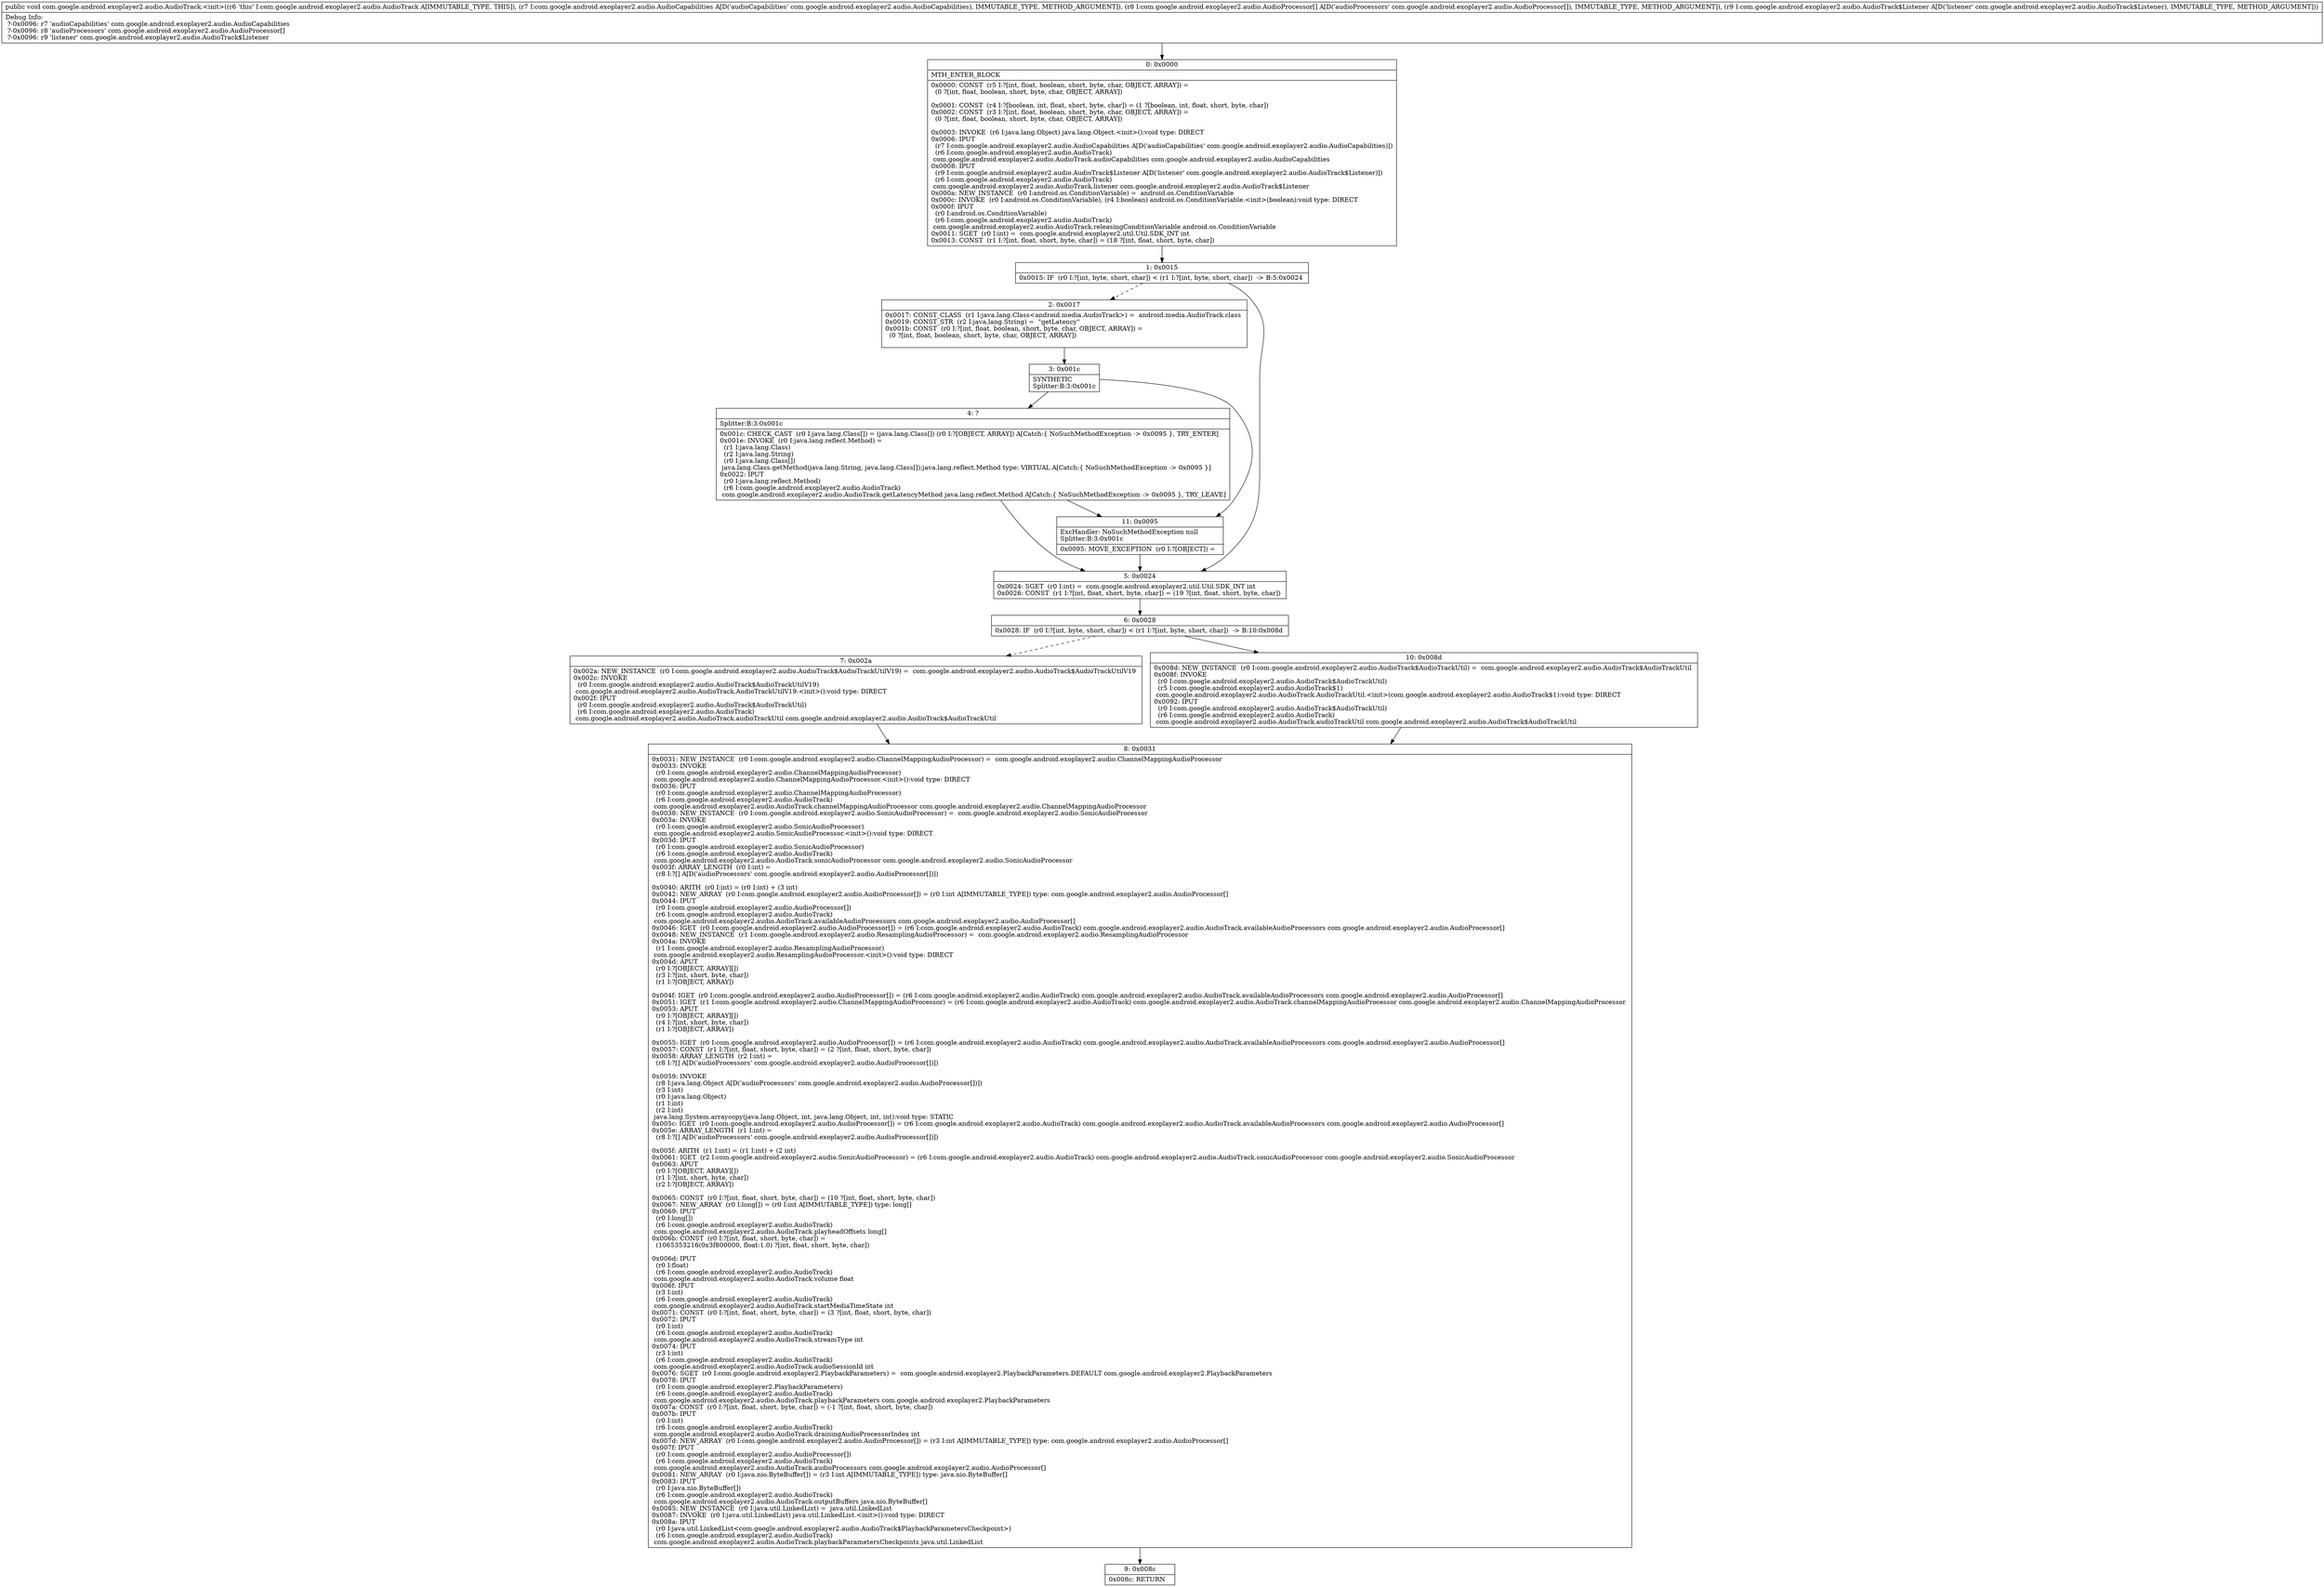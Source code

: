 digraph "CFG forcom.google.android.exoplayer2.audio.AudioTrack.\<init\>(Lcom\/google\/android\/exoplayer2\/audio\/AudioCapabilities;[Lcom\/google\/android\/exoplayer2\/audio\/AudioProcessor;Lcom\/google\/android\/exoplayer2\/audio\/AudioTrack$Listener;)V" {
Node_0 [shape=record,label="{0\:\ 0x0000|MTH_ENTER_BLOCK\l|0x0000: CONST  (r5 I:?[int, float, boolean, short, byte, char, OBJECT, ARRAY]) = \l  (0 ?[int, float, boolean, short, byte, char, OBJECT, ARRAY])\l \l0x0001: CONST  (r4 I:?[boolean, int, float, short, byte, char]) = (1 ?[boolean, int, float, short, byte, char]) \l0x0002: CONST  (r3 I:?[int, float, boolean, short, byte, char, OBJECT, ARRAY]) = \l  (0 ?[int, float, boolean, short, byte, char, OBJECT, ARRAY])\l \l0x0003: INVOKE  (r6 I:java.lang.Object) java.lang.Object.\<init\>():void type: DIRECT \l0x0006: IPUT  \l  (r7 I:com.google.android.exoplayer2.audio.AudioCapabilities A[D('audioCapabilities' com.google.android.exoplayer2.audio.AudioCapabilities)])\l  (r6 I:com.google.android.exoplayer2.audio.AudioTrack)\l com.google.android.exoplayer2.audio.AudioTrack.audioCapabilities com.google.android.exoplayer2.audio.AudioCapabilities \l0x0008: IPUT  \l  (r9 I:com.google.android.exoplayer2.audio.AudioTrack$Listener A[D('listener' com.google.android.exoplayer2.audio.AudioTrack$Listener)])\l  (r6 I:com.google.android.exoplayer2.audio.AudioTrack)\l com.google.android.exoplayer2.audio.AudioTrack.listener com.google.android.exoplayer2.audio.AudioTrack$Listener \l0x000a: NEW_INSTANCE  (r0 I:android.os.ConditionVariable) =  android.os.ConditionVariable \l0x000c: INVOKE  (r0 I:android.os.ConditionVariable), (r4 I:boolean) android.os.ConditionVariable.\<init\>(boolean):void type: DIRECT \l0x000f: IPUT  \l  (r0 I:android.os.ConditionVariable)\l  (r6 I:com.google.android.exoplayer2.audio.AudioTrack)\l com.google.android.exoplayer2.audio.AudioTrack.releasingConditionVariable android.os.ConditionVariable \l0x0011: SGET  (r0 I:int) =  com.google.android.exoplayer2.util.Util.SDK_INT int \l0x0013: CONST  (r1 I:?[int, float, short, byte, char]) = (18 ?[int, float, short, byte, char]) \l}"];
Node_1 [shape=record,label="{1\:\ 0x0015|0x0015: IF  (r0 I:?[int, byte, short, char]) \< (r1 I:?[int, byte, short, char])  \-\> B:5:0x0024 \l}"];
Node_2 [shape=record,label="{2\:\ 0x0017|0x0017: CONST_CLASS  (r1 I:java.lang.Class\<android.media.AudioTrack\>) =  android.media.AudioTrack.class \l0x0019: CONST_STR  (r2 I:java.lang.String) =  \"getLatency\" \l0x001b: CONST  (r0 I:?[int, float, boolean, short, byte, char, OBJECT, ARRAY]) = \l  (0 ?[int, float, boolean, short, byte, char, OBJECT, ARRAY])\l \l}"];
Node_3 [shape=record,label="{3\:\ 0x001c|SYNTHETIC\lSplitter:B:3:0x001c\l}"];
Node_4 [shape=record,label="{4\:\ ?|Splitter:B:3:0x001c\l|0x001c: CHECK_CAST  (r0 I:java.lang.Class[]) = (java.lang.Class[]) (r0 I:?[OBJECT, ARRAY]) A[Catch:\{ NoSuchMethodException \-\> 0x0095 \}, TRY_ENTER]\l0x001e: INVOKE  (r0 I:java.lang.reflect.Method) = \l  (r1 I:java.lang.Class)\l  (r2 I:java.lang.String)\l  (r0 I:java.lang.Class[])\l java.lang.Class.getMethod(java.lang.String, java.lang.Class[]):java.lang.reflect.Method type: VIRTUAL A[Catch:\{ NoSuchMethodException \-\> 0x0095 \}]\l0x0022: IPUT  \l  (r0 I:java.lang.reflect.Method)\l  (r6 I:com.google.android.exoplayer2.audio.AudioTrack)\l com.google.android.exoplayer2.audio.AudioTrack.getLatencyMethod java.lang.reflect.Method A[Catch:\{ NoSuchMethodException \-\> 0x0095 \}, TRY_LEAVE]\l}"];
Node_5 [shape=record,label="{5\:\ 0x0024|0x0024: SGET  (r0 I:int) =  com.google.android.exoplayer2.util.Util.SDK_INT int \l0x0026: CONST  (r1 I:?[int, float, short, byte, char]) = (19 ?[int, float, short, byte, char]) \l}"];
Node_6 [shape=record,label="{6\:\ 0x0028|0x0028: IF  (r0 I:?[int, byte, short, char]) \< (r1 I:?[int, byte, short, char])  \-\> B:10:0x008d \l}"];
Node_7 [shape=record,label="{7\:\ 0x002a|0x002a: NEW_INSTANCE  (r0 I:com.google.android.exoplayer2.audio.AudioTrack$AudioTrackUtilV19) =  com.google.android.exoplayer2.audio.AudioTrack$AudioTrackUtilV19 \l0x002c: INVOKE  \l  (r0 I:com.google.android.exoplayer2.audio.AudioTrack$AudioTrackUtilV19)\l com.google.android.exoplayer2.audio.AudioTrack.AudioTrackUtilV19.\<init\>():void type: DIRECT \l0x002f: IPUT  \l  (r0 I:com.google.android.exoplayer2.audio.AudioTrack$AudioTrackUtil)\l  (r6 I:com.google.android.exoplayer2.audio.AudioTrack)\l com.google.android.exoplayer2.audio.AudioTrack.audioTrackUtil com.google.android.exoplayer2.audio.AudioTrack$AudioTrackUtil \l}"];
Node_8 [shape=record,label="{8\:\ 0x0031|0x0031: NEW_INSTANCE  (r0 I:com.google.android.exoplayer2.audio.ChannelMappingAudioProcessor) =  com.google.android.exoplayer2.audio.ChannelMappingAudioProcessor \l0x0033: INVOKE  \l  (r0 I:com.google.android.exoplayer2.audio.ChannelMappingAudioProcessor)\l com.google.android.exoplayer2.audio.ChannelMappingAudioProcessor.\<init\>():void type: DIRECT \l0x0036: IPUT  \l  (r0 I:com.google.android.exoplayer2.audio.ChannelMappingAudioProcessor)\l  (r6 I:com.google.android.exoplayer2.audio.AudioTrack)\l com.google.android.exoplayer2.audio.AudioTrack.channelMappingAudioProcessor com.google.android.exoplayer2.audio.ChannelMappingAudioProcessor \l0x0038: NEW_INSTANCE  (r0 I:com.google.android.exoplayer2.audio.SonicAudioProcessor) =  com.google.android.exoplayer2.audio.SonicAudioProcessor \l0x003a: INVOKE  \l  (r0 I:com.google.android.exoplayer2.audio.SonicAudioProcessor)\l com.google.android.exoplayer2.audio.SonicAudioProcessor.\<init\>():void type: DIRECT \l0x003d: IPUT  \l  (r0 I:com.google.android.exoplayer2.audio.SonicAudioProcessor)\l  (r6 I:com.google.android.exoplayer2.audio.AudioTrack)\l com.google.android.exoplayer2.audio.AudioTrack.sonicAudioProcessor com.google.android.exoplayer2.audio.SonicAudioProcessor \l0x003f: ARRAY_LENGTH  (r0 I:int) = \l  (r8 I:?[] A[D('audioProcessors' com.google.android.exoplayer2.audio.AudioProcessor[])])\l \l0x0040: ARITH  (r0 I:int) = (r0 I:int) + (3 int) \l0x0042: NEW_ARRAY  (r0 I:com.google.android.exoplayer2.audio.AudioProcessor[]) = (r0 I:int A[IMMUTABLE_TYPE]) type: com.google.android.exoplayer2.audio.AudioProcessor[] \l0x0044: IPUT  \l  (r0 I:com.google.android.exoplayer2.audio.AudioProcessor[])\l  (r6 I:com.google.android.exoplayer2.audio.AudioTrack)\l com.google.android.exoplayer2.audio.AudioTrack.availableAudioProcessors com.google.android.exoplayer2.audio.AudioProcessor[] \l0x0046: IGET  (r0 I:com.google.android.exoplayer2.audio.AudioProcessor[]) = (r6 I:com.google.android.exoplayer2.audio.AudioTrack) com.google.android.exoplayer2.audio.AudioTrack.availableAudioProcessors com.google.android.exoplayer2.audio.AudioProcessor[] \l0x0048: NEW_INSTANCE  (r1 I:com.google.android.exoplayer2.audio.ResamplingAudioProcessor) =  com.google.android.exoplayer2.audio.ResamplingAudioProcessor \l0x004a: INVOKE  \l  (r1 I:com.google.android.exoplayer2.audio.ResamplingAudioProcessor)\l com.google.android.exoplayer2.audio.ResamplingAudioProcessor.\<init\>():void type: DIRECT \l0x004d: APUT  \l  (r0 I:?[OBJECT, ARRAY][])\l  (r3 I:?[int, short, byte, char])\l  (r1 I:?[OBJECT, ARRAY])\l \l0x004f: IGET  (r0 I:com.google.android.exoplayer2.audio.AudioProcessor[]) = (r6 I:com.google.android.exoplayer2.audio.AudioTrack) com.google.android.exoplayer2.audio.AudioTrack.availableAudioProcessors com.google.android.exoplayer2.audio.AudioProcessor[] \l0x0051: IGET  (r1 I:com.google.android.exoplayer2.audio.ChannelMappingAudioProcessor) = (r6 I:com.google.android.exoplayer2.audio.AudioTrack) com.google.android.exoplayer2.audio.AudioTrack.channelMappingAudioProcessor com.google.android.exoplayer2.audio.ChannelMappingAudioProcessor \l0x0053: APUT  \l  (r0 I:?[OBJECT, ARRAY][])\l  (r4 I:?[int, short, byte, char])\l  (r1 I:?[OBJECT, ARRAY])\l \l0x0055: IGET  (r0 I:com.google.android.exoplayer2.audio.AudioProcessor[]) = (r6 I:com.google.android.exoplayer2.audio.AudioTrack) com.google.android.exoplayer2.audio.AudioTrack.availableAudioProcessors com.google.android.exoplayer2.audio.AudioProcessor[] \l0x0057: CONST  (r1 I:?[int, float, short, byte, char]) = (2 ?[int, float, short, byte, char]) \l0x0058: ARRAY_LENGTH  (r2 I:int) = \l  (r8 I:?[] A[D('audioProcessors' com.google.android.exoplayer2.audio.AudioProcessor[])])\l \l0x0059: INVOKE  \l  (r8 I:java.lang.Object A[D('audioProcessors' com.google.android.exoplayer2.audio.AudioProcessor[])])\l  (r3 I:int)\l  (r0 I:java.lang.Object)\l  (r1 I:int)\l  (r2 I:int)\l java.lang.System.arraycopy(java.lang.Object, int, java.lang.Object, int, int):void type: STATIC \l0x005c: IGET  (r0 I:com.google.android.exoplayer2.audio.AudioProcessor[]) = (r6 I:com.google.android.exoplayer2.audio.AudioTrack) com.google.android.exoplayer2.audio.AudioTrack.availableAudioProcessors com.google.android.exoplayer2.audio.AudioProcessor[] \l0x005e: ARRAY_LENGTH  (r1 I:int) = \l  (r8 I:?[] A[D('audioProcessors' com.google.android.exoplayer2.audio.AudioProcessor[])])\l \l0x005f: ARITH  (r1 I:int) = (r1 I:int) + (2 int) \l0x0061: IGET  (r2 I:com.google.android.exoplayer2.audio.SonicAudioProcessor) = (r6 I:com.google.android.exoplayer2.audio.AudioTrack) com.google.android.exoplayer2.audio.AudioTrack.sonicAudioProcessor com.google.android.exoplayer2.audio.SonicAudioProcessor \l0x0063: APUT  \l  (r0 I:?[OBJECT, ARRAY][])\l  (r1 I:?[int, short, byte, char])\l  (r2 I:?[OBJECT, ARRAY])\l \l0x0065: CONST  (r0 I:?[int, float, short, byte, char]) = (10 ?[int, float, short, byte, char]) \l0x0067: NEW_ARRAY  (r0 I:long[]) = (r0 I:int A[IMMUTABLE_TYPE]) type: long[] \l0x0069: IPUT  \l  (r0 I:long[])\l  (r6 I:com.google.android.exoplayer2.audio.AudioTrack)\l com.google.android.exoplayer2.audio.AudioTrack.playheadOffsets long[] \l0x006b: CONST  (r0 I:?[int, float, short, byte, char]) = \l  (1065353216(0x3f800000, float:1.0) ?[int, float, short, byte, char])\l \l0x006d: IPUT  \l  (r0 I:float)\l  (r6 I:com.google.android.exoplayer2.audio.AudioTrack)\l com.google.android.exoplayer2.audio.AudioTrack.volume float \l0x006f: IPUT  \l  (r3 I:int)\l  (r6 I:com.google.android.exoplayer2.audio.AudioTrack)\l com.google.android.exoplayer2.audio.AudioTrack.startMediaTimeState int \l0x0071: CONST  (r0 I:?[int, float, short, byte, char]) = (3 ?[int, float, short, byte, char]) \l0x0072: IPUT  \l  (r0 I:int)\l  (r6 I:com.google.android.exoplayer2.audio.AudioTrack)\l com.google.android.exoplayer2.audio.AudioTrack.streamType int \l0x0074: IPUT  \l  (r3 I:int)\l  (r6 I:com.google.android.exoplayer2.audio.AudioTrack)\l com.google.android.exoplayer2.audio.AudioTrack.audioSessionId int \l0x0076: SGET  (r0 I:com.google.android.exoplayer2.PlaybackParameters) =  com.google.android.exoplayer2.PlaybackParameters.DEFAULT com.google.android.exoplayer2.PlaybackParameters \l0x0078: IPUT  \l  (r0 I:com.google.android.exoplayer2.PlaybackParameters)\l  (r6 I:com.google.android.exoplayer2.audio.AudioTrack)\l com.google.android.exoplayer2.audio.AudioTrack.playbackParameters com.google.android.exoplayer2.PlaybackParameters \l0x007a: CONST  (r0 I:?[int, float, short, byte, char]) = (\-1 ?[int, float, short, byte, char]) \l0x007b: IPUT  \l  (r0 I:int)\l  (r6 I:com.google.android.exoplayer2.audio.AudioTrack)\l com.google.android.exoplayer2.audio.AudioTrack.drainingAudioProcessorIndex int \l0x007d: NEW_ARRAY  (r0 I:com.google.android.exoplayer2.audio.AudioProcessor[]) = (r3 I:int A[IMMUTABLE_TYPE]) type: com.google.android.exoplayer2.audio.AudioProcessor[] \l0x007f: IPUT  \l  (r0 I:com.google.android.exoplayer2.audio.AudioProcessor[])\l  (r6 I:com.google.android.exoplayer2.audio.AudioTrack)\l com.google.android.exoplayer2.audio.AudioTrack.audioProcessors com.google.android.exoplayer2.audio.AudioProcessor[] \l0x0081: NEW_ARRAY  (r0 I:java.nio.ByteBuffer[]) = (r3 I:int A[IMMUTABLE_TYPE]) type: java.nio.ByteBuffer[] \l0x0083: IPUT  \l  (r0 I:java.nio.ByteBuffer[])\l  (r6 I:com.google.android.exoplayer2.audio.AudioTrack)\l com.google.android.exoplayer2.audio.AudioTrack.outputBuffers java.nio.ByteBuffer[] \l0x0085: NEW_INSTANCE  (r0 I:java.util.LinkedList) =  java.util.LinkedList \l0x0087: INVOKE  (r0 I:java.util.LinkedList) java.util.LinkedList.\<init\>():void type: DIRECT \l0x008a: IPUT  \l  (r0 I:java.util.LinkedList\<com.google.android.exoplayer2.audio.AudioTrack$PlaybackParametersCheckpoint\>)\l  (r6 I:com.google.android.exoplayer2.audio.AudioTrack)\l com.google.android.exoplayer2.audio.AudioTrack.playbackParametersCheckpoints java.util.LinkedList \l}"];
Node_9 [shape=record,label="{9\:\ 0x008c|0x008c: RETURN   \l}"];
Node_10 [shape=record,label="{10\:\ 0x008d|0x008d: NEW_INSTANCE  (r0 I:com.google.android.exoplayer2.audio.AudioTrack$AudioTrackUtil) =  com.google.android.exoplayer2.audio.AudioTrack$AudioTrackUtil \l0x008f: INVOKE  \l  (r0 I:com.google.android.exoplayer2.audio.AudioTrack$AudioTrackUtil)\l  (r5 I:com.google.android.exoplayer2.audio.AudioTrack$1)\l com.google.android.exoplayer2.audio.AudioTrack.AudioTrackUtil.\<init\>(com.google.android.exoplayer2.audio.AudioTrack$1):void type: DIRECT \l0x0092: IPUT  \l  (r0 I:com.google.android.exoplayer2.audio.AudioTrack$AudioTrackUtil)\l  (r6 I:com.google.android.exoplayer2.audio.AudioTrack)\l com.google.android.exoplayer2.audio.AudioTrack.audioTrackUtil com.google.android.exoplayer2.audio.AudioTrack$AudioTrackUtil \l}"];
Node_11 [shape=record,label="{11\:\ 0x0095|ExcHandler: NoSuchMethodException null\lSplitter:B:3:0x001c\l|0x0095: MOVE_EXCEPTION  (r0 I:?[OBJECT]) =  \l}"];
MethodNode[shape=record,label="{public void com.google.android.exoplayer2.audio.AudioTrack.\<init\>((r6 'this' I:com.google.android.exoplayer2.audio.AudioTrack A[IMMUTABLE_TYPE, THIS]), (r7 I:com.google.android.exoplayer2.audio.AudioCapabilities A[D('audioCapabilities' com.google.android.exoplayer2.audio.AudioCapabilities), IMMUTABLE_TYPE, METHOD_ARGUMENT]), (r8 I:com.google.android.exoplayer2.audio.AudioProcessor[] A[D('audioProcessors' com.google.android.exoplayer2.audio.AudioProcessor[]), IMMUTABLE_TYPE, METHOD_ARGUMENT]), (r9 I:com.google.android.exoplayer2.audio.AudioTrack$Listener A[D('listener' com.google.android.exoplayer2.audio.AudioTrack$Listener), IMMUTABLE_TYPE, METHOD_ARGUMENT]))  | Debug Info:\l  ?\-0x0096: r7 'audioCapabilities' com.google.android.exoplayer2.audio.AudioCapabilities\l  ?\-0x0096: r8 'audioProcessors' com.google.android.exoplayer2.audio.AudioProcessor[]\l  ?\-0x0096: r9 'listener' com.google.android.exoplayer2.audio.AudioTrack$Listener\l}"];
MethodNode -> Node_0;
Node_0 -> Node_1;
Node_1 -> Node_2[style=dashed];
Node_1 -> Node_5;
Node_2 -> Node_3;
Node_3 -> Node_4;
Node_3 -> Node_11;
Node_4 -> Node_5;
Node_4 -> Node_11;
Node_5 -> Node_6;
Node_6 -> Node_7[style=dashed];
Node_6 -> Node_10;
Node_7 -> Node_8;
Node_8 -> Node_9;
Node_10 -> Node_8;
Node_11 -> Node_5;
}

